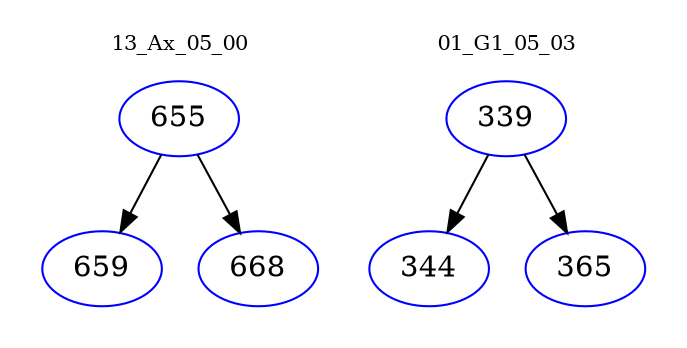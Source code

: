 digraph{
subgraph cluster_0 {
color = white
label = "13_Ax_05_00";
fontsize=10;
T0_655 [label="655", color="blue"]
T0_655 -> T0_659 [color="black"]
T0_659 [label="659", color="blue"]
T0_655 -> T0_668 [color="black"]
T0_668 [label="668", color="blue"]
}
subgraph cluster_1 {
color = white
label = "01_G1_05_03";
fontsize=10;
T1_339 [label="339", color="blue"]
T1_339 -> T1_344 [color="black"]
T1_344 [label="344", color="blue"]
T1_339 -> T1_365 [color="black"]
T1_365 [label="365", color="blue"]
}
}
